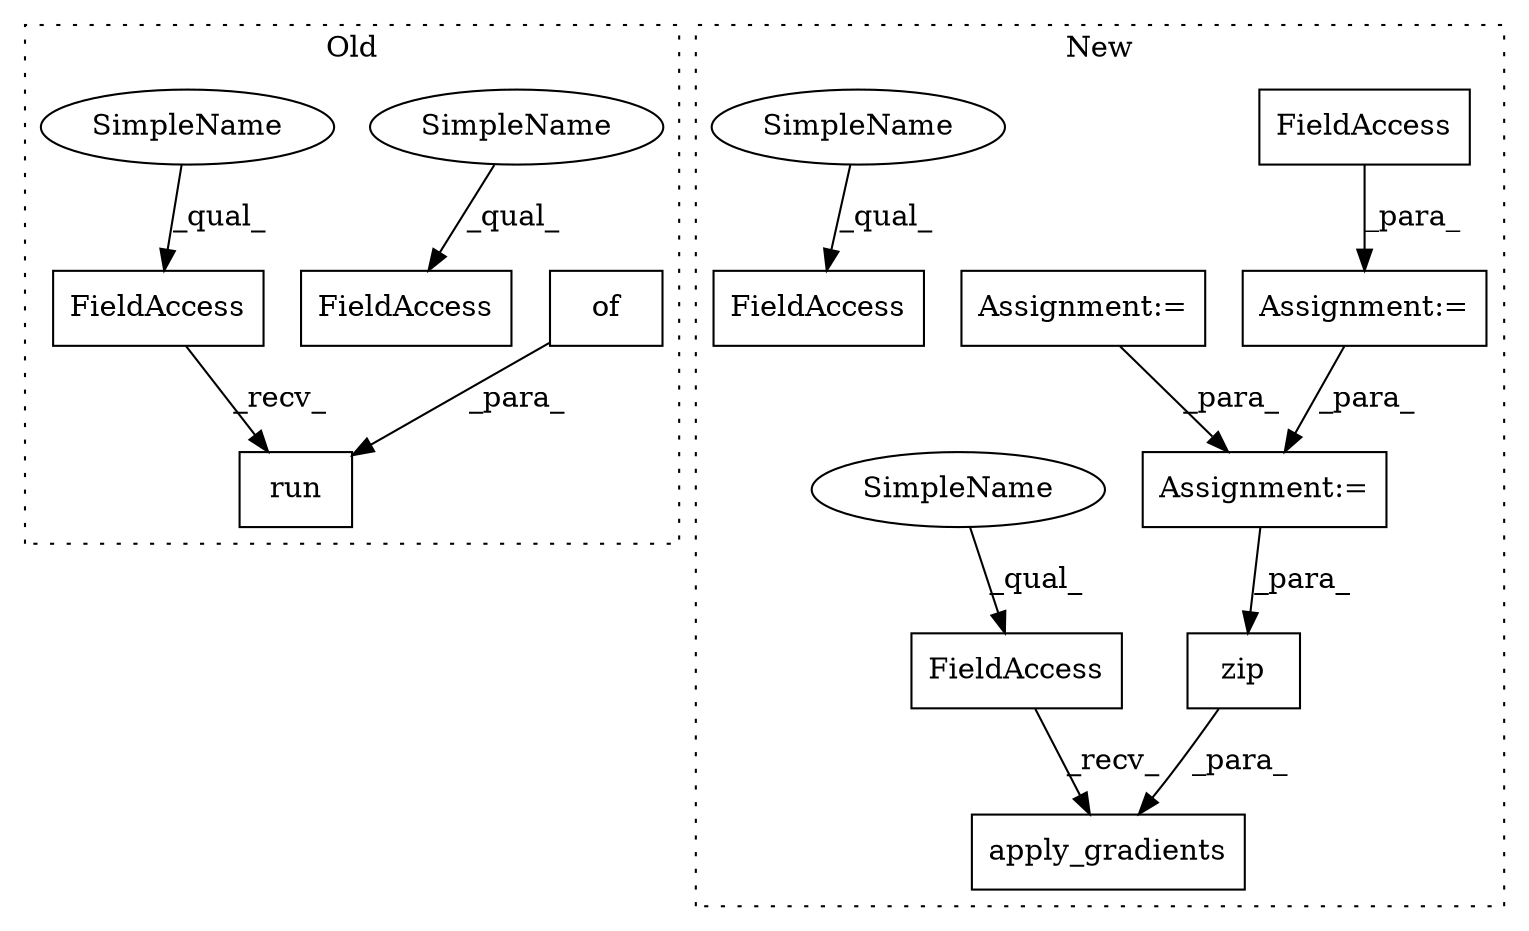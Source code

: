 digraph G {
subgraph cluster0 {
1 [label="of" a="32" s="2120,2182" l="3,1" shape="box"];
3 [label="run" a="32" s="2076,2183" l="4,1" shape="box"];
5 [label="FieldAccess" a="22" s="2066" l="9" shape="box"];
7 [label="FieldAccess" a="22" s="2090" l="13" shape="box"];
13 [label="SimpleName" a="42" s="2090" l="4" shape="ellipse"];
14 [label="SimpleName" a="42" s="2066" l="4" shape="ellipse"];
label = "Old";
style="dotted";
}
subgraph cluster1 {
2 [label="apply_gradients" a="32" s="1921,1965" l="16,1" shape="box"];
4 [label="zip" a="32" s="1937,1964" l="4,1" shape="box"];
6 [label="FieldAccess" a="22" s="1906" l="14" shape="box"];
8 [label="Assignment:=" a="7" s="1725" l="1" shape="box"];
9 [label="FieldAccess" a="22" s="1726" l="32" shape="box"];
10 [label="Assignment:=" a="7" s="1631" l="6" shape="box"];
11 [label="Assignment:=" a="7" s="1859" l="1" shape="box"];
12 [label="FieldAccess" a="22" s="1946" l="10" shape="box"];
15 [label="SimpleName" a="42" s="1946" l="4" shape="ellipse"];
16 [label="SimpleName" a="42" s="1906" l="4" shape="ellipse"];
label = "New";
style="dotted";
}
1 -> 3 [label="_para_"];
4 -> 2 [label="_para_"];
5 -> 3 [label="_recv_"];
6 -> 2 [label="_recv_"];
8 -> 11 [label="_para_"];
9 -> 8 [label="_para_"];
10 -> 11 [label="_para_"];
11 -> 4 [label="_para_"];
13 -> 7 [label="_qual_"];
14 -> 5 [label="_qual_"];
15 -> 12 [label="_qual_"];
16 -> 6 [label="_qual_"];
}